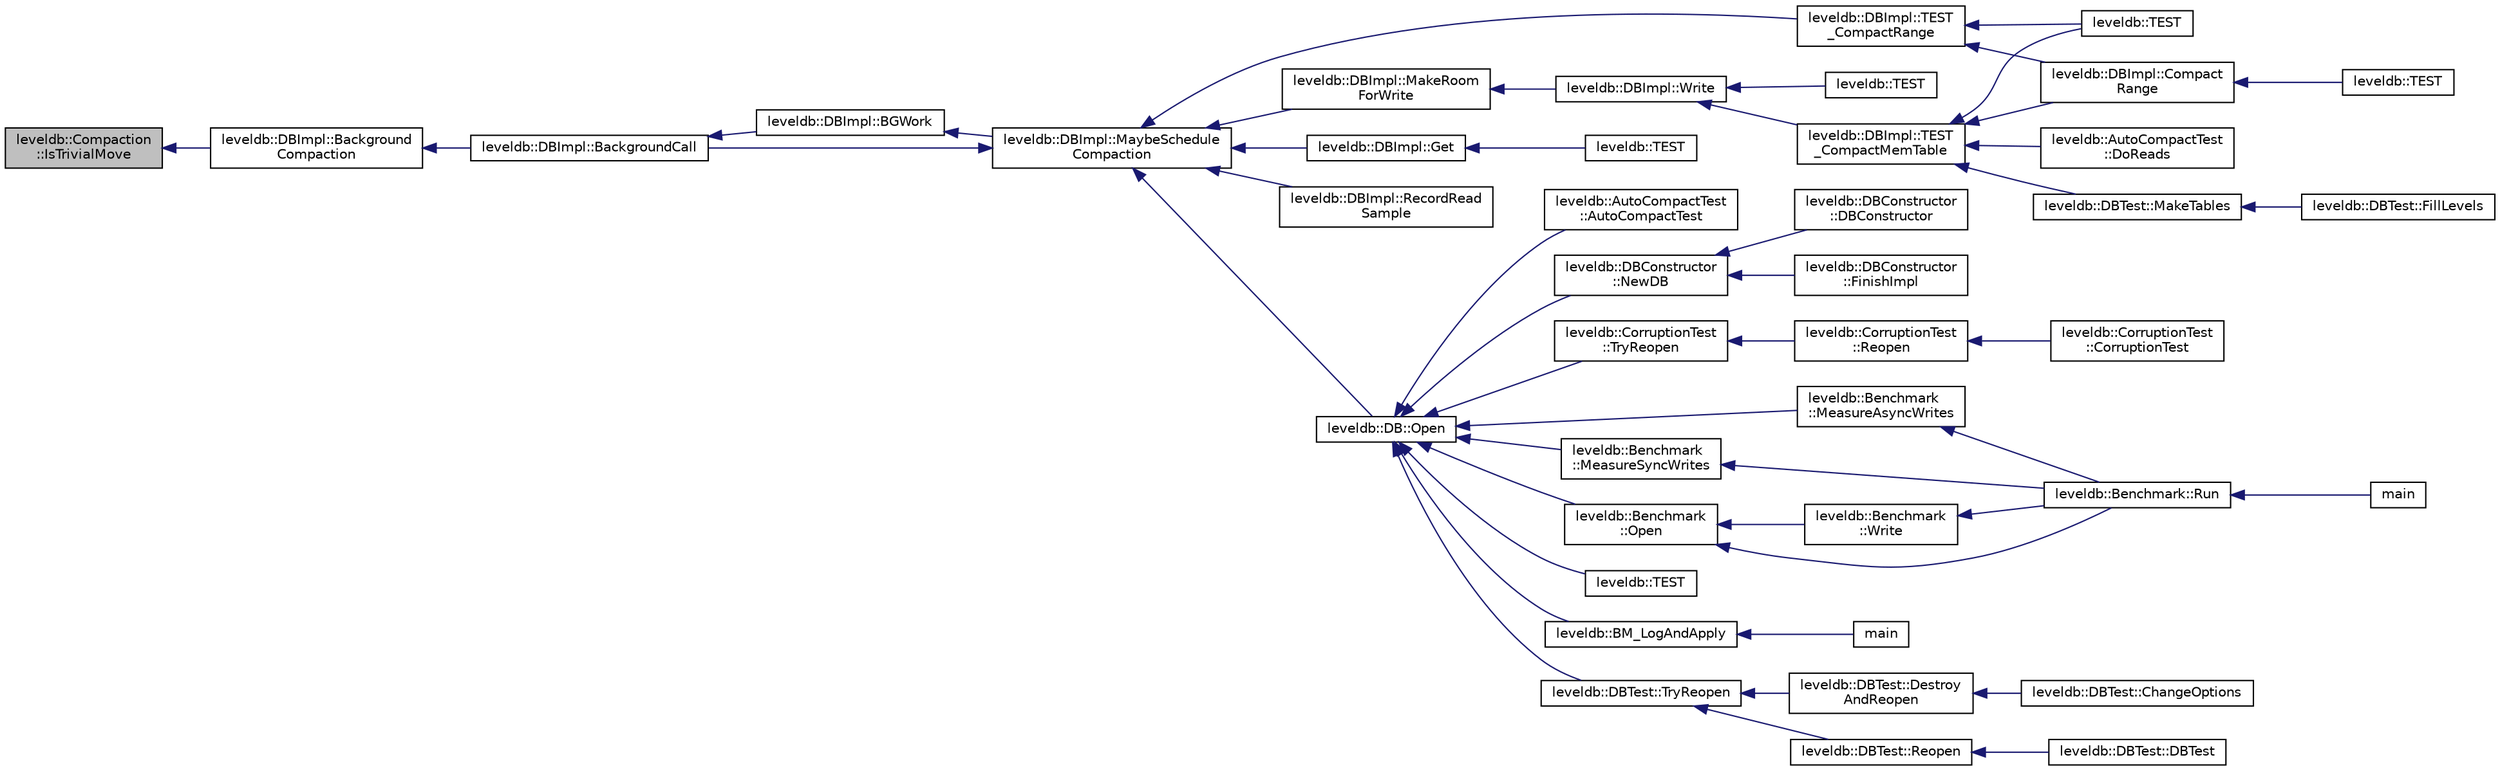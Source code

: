 digraph "leveldb::Compaction::IsTrivialMove"
{
  edge [fontname="Helvetica",fontsize="10",labelfontname="Helvetica",labelfontsize="10"];
  node [fontname="Helvetica",fontsize="10",shape=record];
  rankdir="LR";
  Node1 [label="leveldb::Compaction\l::IsTrivialMove",height=0.2,width=0.4,color="black", fillcolor="grey75", style="filled" fontcolor="black"];
  Node1 -> Node2 [dir="back",color="midnightblue",fontsize="10",style="solid",fontname="Helvetica"];
  Node2 [label="leveldb::DBImpl::Background\lCompaction",height=0.2,width=0.4,color="black", fillcolor="white", style="filled",URL="$classleveldb_1_1_d_b_impl.html#af8d8c2abc99da12f82a594b6a7d43e35"];
  Node2 -> Node3 [dir="back",color="midnightblue",fontsize="10",style="solid",fontname="Helvetica"];
  Node3 [label="leveldb::DBImpl::BackgroundCall",height=0.2,width=0.4,color="black", fillcolor="white", style="filled",URL="$classleveldb_1_1_d_b_impl.html#a0b9829a3bc7b5a119819c6b04b557ab0"];
  Node3 -> Node4 [dir="back",color="midnightblue",fontsize="10",style="solid",fontname="Helvetica"];
  Node4 [label="leveldb::DBImpl::BGWork",height=0.2,width=0.4,color="black", fillcolor="white", style="filled",URL="$classleveldb_1_1_d_b_impl.html#ac5e1a8fcf9852a3b3f9712f135f13fa7"];
  Node4 -> Node5 [dir="back",color="midnightblue",fontsize="10",style="solid",fontname="Helvetica"];
  Node5 [label="leveldb::DBImpl::MaybeSchedule\lCompaction",height=0.2,width=0.4,color="black", fillcolor="white", style="filled",URL="$classleveldb_1_1_d_b_impl.html#a91134e3ca9d5c6220dd45f19d461a831"];
  Node5 -> Node6 [dir="back",color="midnightblue",fontsize="10",style="solid",fontname="Helvetica"];
  Node6 [label="leveldb::DBImpl::TEST\l_CompactRange",height=0.2,width=0.4,color="black", fillcolor="white", style="filled",URL="$classleveldb_1_1_d_b_impl.html#a63fcb49466b689a534ba77d32cf84f99"];
  Node6 -> Node7 [dir="back",color="midnightblue",fontsize="10",style="solid",fontname="Helvetica"];
  Node7 [label="leveldb::TEST",height=0.2,width=0.4,color="black", fillcolor="white", style="filled",URL="$namespaceleveldb.html#a1da99cee14629599882010198aabfa2a"];
  Node6 -> Node8 [dir="back",color="midnightblue",fontsize="10",style="solid",fontname="Helvetica"];
  Node8 [label="leveldb::DBImpl::Compact\lRange",height=0.2,width=0.4,color="black", fillcolor="white", style="filled",URL="$classleveldb_1_1_d_b_impl.html#aa6df0739fc0b49380c284347e411b8ed"];
  Node8 -> Node9 [dir="back",color="midnightblue",fontsize="10",style="solid",fontname="Helvetica"];
  Node9 [label="leveldb::TEST",height=0.2,width=0.4,color="black", fillcolor="white", style="filled",URL="$namespaceleveldb.html#a2bb2a098a32d42044e6be132020b29b0"];
  Node5 -> Node3 [dir="back",color="midnightblue",fontsize="10",style="solid",fontname="Helvetica"];
  Node5 -> Node10 [dir="back",color="midnightblue",fontsize="10",style="solid",fontname="Helvetica"];
  Node10 [label="leveldb::DBImpl::Get",height=0.2,width=0.4,color="black", fillcolor="white", style="filled",URL="$classleveldb_1_1_d_b_impl.html#a089964ddcd1f5dc85e73499ae57be508"];
  Node10 -> Node11 [dir="back",color="midnightblue",fontsize="10",style="solid",fontname="Helvetica"];
  Node11 [label="leveldb::TEST",height=0.2,width=0.4,color="black", fillcolor="white", style="filled",URL="$namespaceleveldb.html#acc1b0ed2e8e9e4e6b930a1727d9fe0f8"];
  Node5 -> Node12 [dir="back",color="midnightblue",fontsize="10",style="solid",fontname="Helvetica"];
  Node12 [label="leveldb::DBImpl::RecordRead\lSample",height=0.2,width=0.4,color="black", fillcolor="white", style="filled",URL="$classleveldb_1_1_d_b_impl.html#a254ae98e3425046c28ed0aa6d78b37d8"];
  Node5 -> Node13 [dir="back",color="midnightblue",fontsize="10",style="solid",fontname="Helvetica"];
  Node13 [label="leveldb::DBImpl::MakeRoom\lForWrite",height=0.2,width=0.4,color="black", fillcolor="white", style="filled",URL="$classleveldb_1_1_d_b_impl.html#a9439d7de053315f2f2b59c6382db6f9b"];
  Node13 -> Node14 [dir="back",color="midnightblue",fontsize="10",style="solid",fontname="Helvetica"];
  Node14 [label="leveldb::DBImpl::Write",height=0.2,width=0.4,color="black", fillcolor="white", style="filled",URL="$classleveldb_1_1_d_b_impl.html#ac0d0b472717099d6a02ad9dace4e8ef4"];
  Node14 -> Node15 [dir="back",color="midnightblue",fontsize="10",style="solid",fontname="Helvetica"];
  Node15 [label="leveldb::TEST",height=0.2,width=0.4,color="black", fillcolor="white", style="filled",URL="$namespaceleveldb.html#a25dbda5a48ec782778d331e4ccb81b6b"];
  Node14 -> Node16 [dir="back",color="midnightblue",fontsize="10",style="solid",fontname="Helvetica"];
  Node16 [label="leveldb::DBImpl::TEST\l_CompactMemTable",height=0.2,width=0.4,color="black", fillcolor="white", style="filled",URL="$classleveldb_1_1_d_b_impl.html#a8642703fd1398cd8e3f5f24ee0b9da23"];
  Node16 -> Node17 [dir="back",color="midnightblue",fontsize="10",style="solid",fontname="Helvetica"];
  Node17 [label="leveldb::AutoCompactTest\l::DoReads",height=0.2,width=0.4,color="black", fillcolor="white", style="filled",URL="$classleveldb_1_1_auto_compact_test.html#a1d1feea1aef1257e461c35eb5b51fa52"];
  Node16 -> Node7 [dir="back",color="midnightblue",fontsize="10",style="solid",fontname="Helvetica"];
  Node16 -> Node8 [dir="back",color="midnightblue",fontsize="10",style="solid",fontname="Helvetica"];
  Node16 -> Node18 [dir="back",color="midnightblue",fontsize="10",style="solid",fontname="Helvetica"];
  Node18 [label="leveldb::DBTest::MakeTables",height=0.2,width=0.4,color="black", fillcolor="white", style="filled",URL="$classleveldb_1_1_d_b_test.html#ace931478fa5ad2c48a8aa95a344e19fd"];
  Node18 -> Node19 [dir="back",color="midnightblue",fontsize="10",style="solid",fontname="Helvetica"];
  Node19 [label="leveldb::DBTest::FillLevels",height=0.2,width=0.4,color="black", fillcolor="white", style="filled",URL="$classleveldb_1_1_d_b_test.html#ac291d06db907f5fee7caf04f44f65493"];
  Node5 -> Node20 [dir="back",color="midnightblue",fontsize="10",style="solid",fontname="Helvetica"];
  Node20 [label="leveldb::DB::Open",height=0.2,width=0.4,color="black", fillcolor="white", style="filled",URL="$classleveldb_1_1_d_b.html#ac1da2b48e911287d86f3a3bfa0f851fe"];
  Node20 -> Node21 [dir="back",color="midnightblue",fontsize="10",style="solid",fontname="Helvetica"];
  Node21 [label="leveldb::AutoCompactTest\l::AutoCompactTest",height=0.2,width=0.4,color="black", fillcolor="white", style="filled",URL="$classleveldb_1_1_auto_compact_test.html#a31fe0ded855f188fac1650c70849760c"];
  Node20 -> Node22 [dir="back",color="midnightblue",fontsize="10",style="solid",fontname="Helvetica"];
  Node22 [label="leveldb::CorruptionTest\l::TryReopen",height=0.2,width=0.4,color="black", fillcolor="white", style="filled",URL="$classleveldb_1_1_corruption_test.html#aaba7c05f06400ef45d1af5cb95f66a57"];
  Node22 -> Node23 [dir="back",color="midnightblue",fontsize="10",style="solid",fontname="Helvetica"];
  Node23 [label="leveldb::CorruptionTest\l::Reopen",height=0.2,width=0.4,color="black", fillcolor="white", style="filled",URL="$classleveldb_1_1_corruption_test.html#aa2051faee6b6542d35ebdcf99918a713"];
  Node23 -> Node24 [dir="back",color="midnightblue",fontsize="10",style="solid",fontname="Helvetica"];
  Node24 [label="leveldb::CorruptionTest\l::CorruptionTest",height=0.2,width=0.4,color="black", fillcolor="white", style="filled",URL="$classleveldb_1_1_corruption_test.html#a9940767db260b1e4e60b8bcedc50217c"];
  Node20 -> Node25 [dir="back",color="midnightblue",fontsize="10",style="solid",fontname="Helvetica"];
  Node25 [label="leveldb::Benchmark\l::Open",height=0.2,width=0.4,color="black", fillcolor="white", style="filled",URL="$classleveldb_1_1_benchmark.html#a89a3b0da75e6cd2ffb879358e5dd82a6"];
  Node25 -> Node26 [dir="back",color="midnightblue",fontsize="10",style="solid",fontname="Helvetica"];
  Node26 [label="leveldb::Benchmark::Run",height=0.2,width=0.4,color="black", fillcolor="white", style="filled",URL="$classleveldb_1_1_benchmark.html#a2f262afa0c7d10fcf531fe9657fba490"];
  Node26 -> Node27 [dir="back",color="midnightblue",fontsize="10",style="solid",fontname="Helvetica"];
  Node27 [label="main",height=0.2,width=0.4,color="black", fillcolor="white", style="filled",URL="$db__bench_8cc.html#a3c04138a5bfe5d72780bb7e82a18e627"];
  Node25 -> Node28 [dir="back",color="midnightblue",fontsize="10",style="solid",fontname="Helvetica"];
  Node28 [label="leveldb::Benchmark\l::Write",height=0.2,width=0.4,color="black", fillcolor="white", style="filled",URL="$classleveldb_1_1_benchmark.html#a86876b2882d9015610330e69acfdff0d"];
  Node28 -> Node26 [dir="back",color="midnightblue",fontsize="10",style="solid",fontname="Helvetica"];
  Node20 -> Node29 [dir="back",color="midnightblue",fontsize="10",style="solid",fontname="Helvetica"];
  Node29 [label="leveldb::Benchmark\l::MeasureAsyncWrites",height=0.2,width=0.4,color="black", fillcolor="white", style="filled",URL="$classleveldb_1_1_benchmark.html#a93f93835e288185005d25cf08037bed9"];
  Node29 -> Node26 [dir="back",color="midnightblue",fontsize="10",style="solid",fontname="Helvetica"];
  Node20 -> Node30 [dir="back",color="midnightblue",fontsize="10",style="solid",fontname="Helvetica"];
  Node30 [label="leveldb::Benchmark\l::MeasureSyncWrites",height=0.2,width=0.4,color="black", fillcolor="white", style="filled",URL="$classleveldb_1_1_benchmark.html#ac7b13fb940cff41f5acc5dc99d93d36c"];
  Node30 -> Node26 [dir="back",color="midnightblue",fontsize="10",style="solid",fontname="Helvetica"];
  Node20 -> Node31 [dir="back",color="midnightblue",fontsize="10",style="solid",fontname="Helvetica"];
  Node31 [label="leveldb::DBTest::TryReopen",height=0.2,width=0.4,color="black", fillcolor="white", style="filled",URL="$classleveldb_1_1_d_b_test.html#aee588b2d13db6be2a651a8fabeac5c79"];
  Node31 -> Node32 [dir="back",color="midnightblue",fontsize="10",style="solid",fontname="Helvetica"];
  Node32 [label="leveldb::DBTest::Reopen",height=0.2,width=0.4,color="black", fillcolor="white", style="filled",URL="$classleveldb_1_1_d_b_test.html#a38170a082cbc71fb446408ff5634c797"];
  Node32 -> Node33 [dir="back",color="midnightblue",fontsize="10",style="solid",fontname="Helvetica"];
  Node33 [label="leveldb::DBTest::DBTest",height=0.2,width=0.4,color="black", fillcolor="white", style="filled",URL="$classleveldb_1_1_d_b_test.html#afc6fc9512e900de6ee10c5db15b22930"];
  Node31 -> Node34 [dir="back",color="midnightblue",fontsize="10",style="solid",fontname="Helvetica"];
  Node34 [label="leveldb::DBTest::Destroy\lAndReopen",height=0.2,width=0.4,color="black", fillcolor="white", style="filled",URL="$classleveldb_1_1_d_b_test.html#ab798a43e7feab6dddc8fa1eb7a5f61f6"];
  Node34 -> Node35 [dir="back",color="midnightblue",fontsize="10",style="solid",fontname="Helvetica"];
  Node35 [label="leveldb::DBTest::ChangeOptions",height=0.2,width=0.4,color="black", fillcolor="white", style="filled",URL="$classleveldb_1_1_d_b_test.html#a587534fe403016f15cf1997ef7a40836"];
  Node20 -> Node36 [dir="back",color="midnightblue",fontsize="10",style="solid",fontname="Helvetica"];
  Node36 [label="leveldb::TEST",height=0.2,width=0.4,color="black", fillcolor="white", style="filled",URL="$namespaceleveldb.html#a88d6fdcb16ed4edc65da40f383e6f23b"];
  Node20 -> Node37 [dir="back",color="midnightblue",fontsize="10",style="solid",fontname="Helvetica"];
  Node37 [label="leveldb::BM_LogAndApply",height=0.2,width=0.4,color="black", fillcolor="white", style="filled",URL="$namespaceleveldb.html#af9cf6ec167c9b6f25fd050ab6fb67a90"];
  Node37 -> Node38 [dir="back",color="midnightblue",fontsize="10",style="solid",fontname="Helvetica"];
  Node38 [label="main",height=0.2,width=0.4,color="black", fillcolor="white", style="filled",URL="$db__test_8cc.html#a3c04138a5bfe5d72780bb7e82a18e627"];
  Node20 -> Node39 [dir="back",color="midnightblue",fontsize="10",style="solid",fontname="Helvetica"];
  Node39 [label="leveldb::DBConstructor\l::NewDB",height=0.2,width=0.4,color="black", fillcolor="white", style="filled",URL="$classleveldb_1_1_d_b_constructor.html#ac48bfe871db8558b57427843465e6c65"];
  Node39 -> Node40 [dir="back",color="midnightblue",fontsize="10",style="solid",fontname="Helvetica"];
  Node40 [label="leveldb::DBConstructor\l::DBConstructor",height=0.2,width=0.4,color="black", fillcolor="white", style="filled",URL="$classleveldb_1_1_d_b_constructor.html#ae27ecdd7732629b08c25a63f82dfd4a9"];
  Node39 -> Node41 [dir="back",color="midnightblue",fontsize="10",style="solid",fontname="Helvetica"];
  Node41 [label="leveldb::DBConstructor\l::FinishImpl",height=0.2,width=0.4,color="black", fillcolor="white", style="filled",URL="$classleveldb_1_1_d_b_constructor.html#a554d8e348d9135ff72a43a03c647c261"];
}
